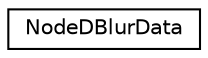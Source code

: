 digraph G
{
  edge [fontname="Helvetica",fontsize="10",labelfontname="Helvetica",labelfontsize="10"];
  node [fontname="Helvetica",fontsize="10",shape=record];
  rankdir=LR;
  Node1 [label="NodeDBlurData",height=0.2,width=0.4,color="black", fillcolor="white", style="filled",URL="$d1/d03/structNodeDBlurData.html"];
}
